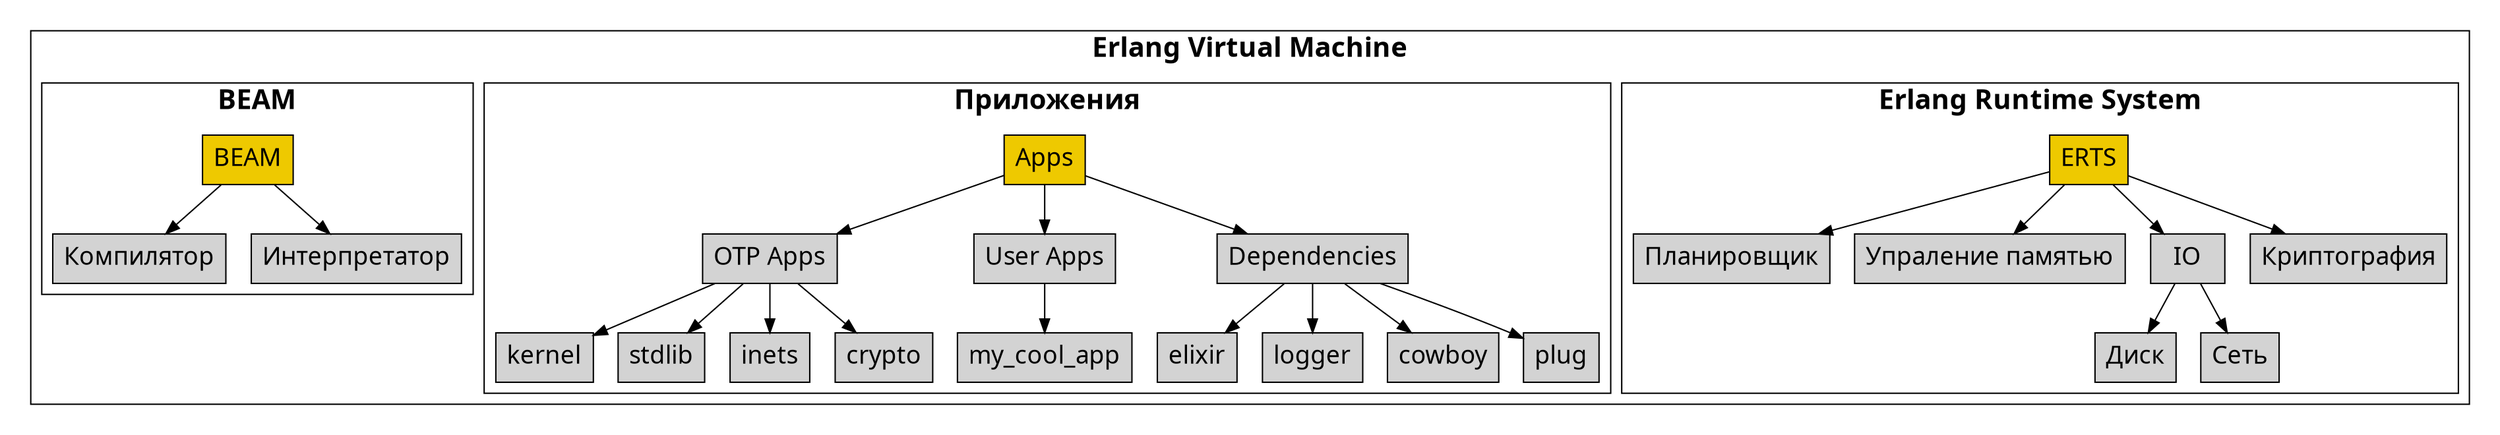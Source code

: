 digraph GS {

    graph [pad=0.2, fontname="UbuntuMono", fontsize=20]
    node [shape=box, style=filled, fontname="UbuntuMono", fontsize=18]

    subgraph clusterEVM {
        label = <<b>Erlang Virtual Machine</b>>;

        subgraph clusterERTS {
            label = <<b>Erlang Runtime System</b>>;
            ERTS [fillcolor=gold2];
            Планировщик
            "Упраление памятью"
            IO
            Криптография
            Диск
            Сеть
        }

        subgraph clusterApps {
            label = <<b>Приложения</b>>;
            Apps [fillcolor=gold2];

            "OTP Apps"
            kernel
            stdlib
            inets
            crypto

            "User Apps"
            my_cool_app

            Dependencies
            elixir
            logger
            cowboy
            plug
        }

        subgraph clusterBEAM {
            label = <<b>BEAM</b>>;
            BEAM [fillcolor=gold2];
            Компилятор
            Интерпретатор
        }
    }


    ERTS -> Планировщик
    ERTS -> "Упраление памятью"
    ERTS -> IO
    ERTS -> Криптография

    IO -> Диск
    IO -> Сеть

    Apps -> "OTP Apps"
    Apps -> "User Apps"
    Apps -> Dependencies

    "OTP Apps" -> kernel
    "OTP Apps" -> stdlib
    "OTP Apps" -> inets
    "OTP Apps" -> crypto

    "User Apps" -> my_cool_app

    Dependencies -> elixir
    Dependencies -> logger
    Dependencies -> cowboy
    Dependencies -> plug

    BEAM -> Компилятор
    BEAM -> Интерпретатор
}
